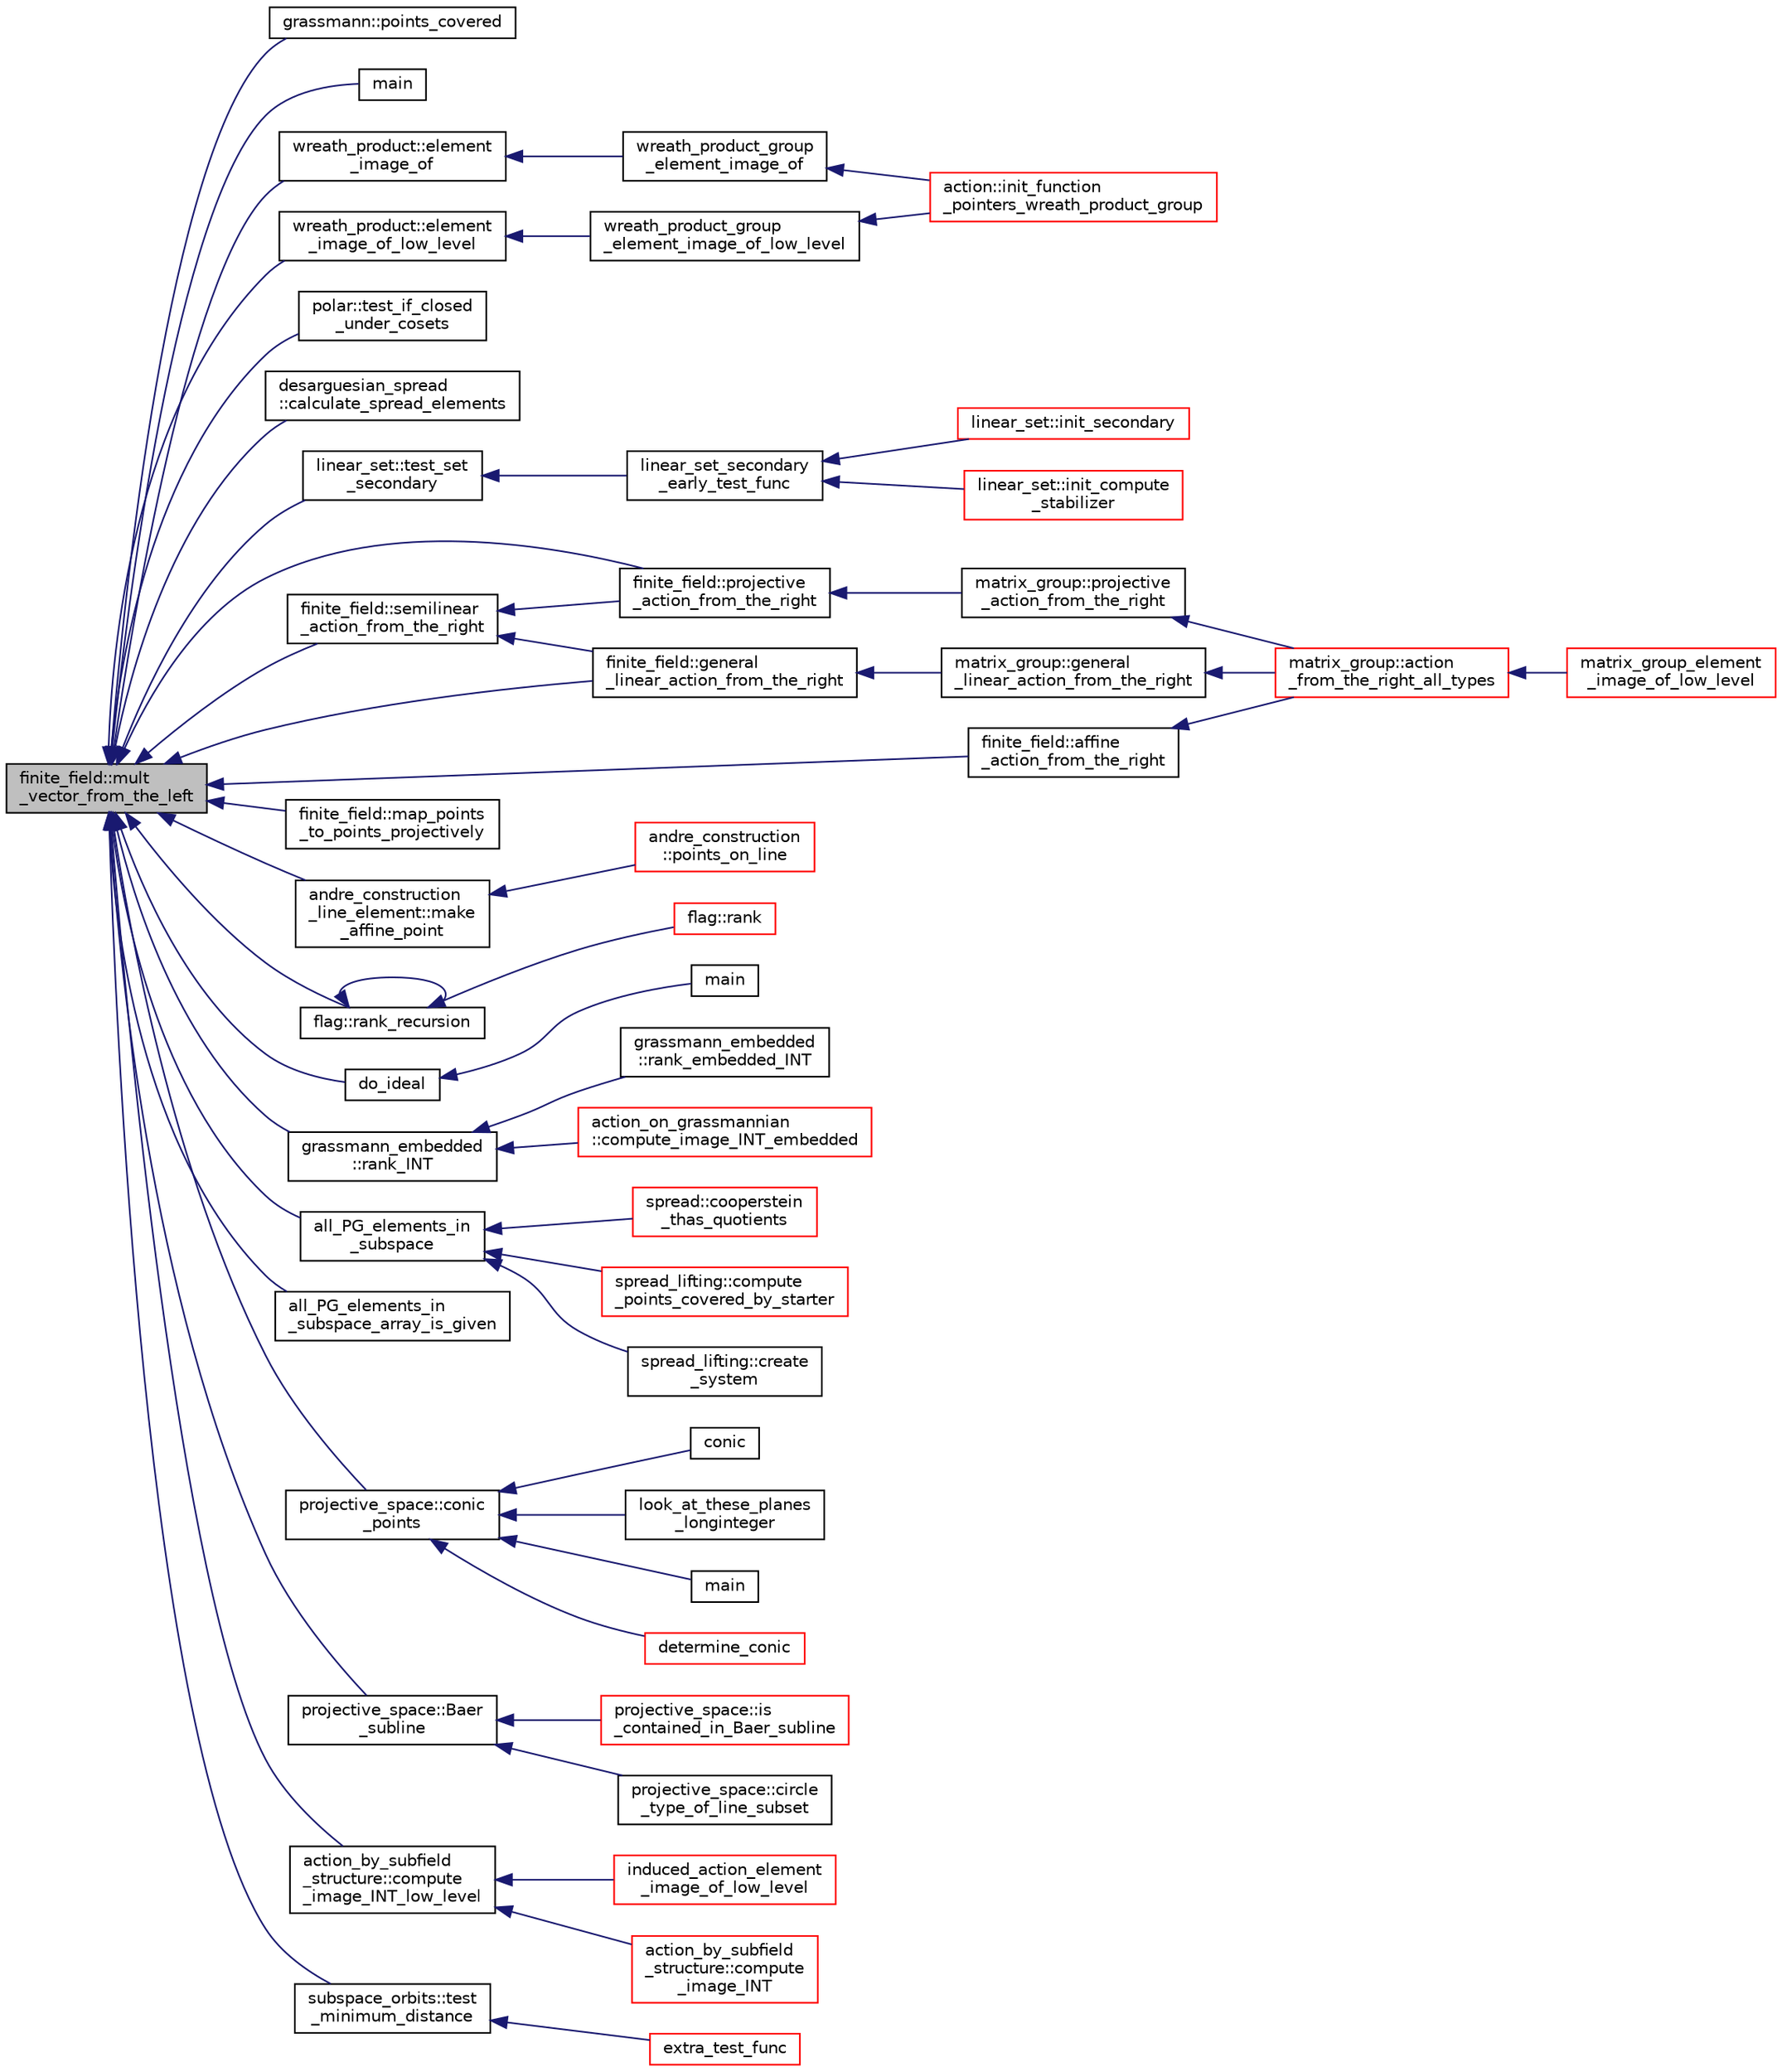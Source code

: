 digraph "finite_field::mult_vector_from_the_left"
{
  edge [fontname="Helvetica",fontsize="10",labelfontname="Helvetica",labelfontsize="10"];
  node [fontname="Helvetica",fontsize="10",shape=record];
  rankdir="LR";
  Node12140 [label="finite_field::mult\l_vector_from_the_left",height=0.2,width=0.4,color="black", fillcolor="grey75", style="filled", fontcolor="black"];
  Node12140 -> Node12141 [dir="back",color="midnightblue",fontsize="10",style="solid",fontname="Helvetica"];
  Node12141 [label="grassmann::points_covered",height=0.2,width=0.4,color="black", fillcolor="white", style="filled",URL="$df/d02/classgrassmann.html#a8c7859b717d4a34241d98a213e774ab1"];
  Node12140 -> Node12142 [dir="back",color="midnightblue",fontsize="10",style="solid",fontname="Helvetica"];
  Node12142 [label="main",height=0.2,width=0.4,color="black", fillcolor="white", style="filled",URL="$dc/d9d/schlaefli_8_c.html#a3c04138a5bfe5d72780bb7e82a18e627"];
  Node12140 -> Node12143 [dir="back",color="midnightblue",fontsize="10",style="solid",fontname="Helvetica"];
  Node12143 [label="wreath_product::element\l_image_of",height=0.2,width=0.4,color="black", fillcolor="white", style="filled",URL="$d8/dfa/classwreath__product.html#a37c391ae9bd70d3422ef44a919c1119d"];
  Node12143 -> Node12144 [dir="back",color="midnightblue",fontsize="10",style="solid",fontname="Helvetica"];
  Node12144 [label="wreath_product_group\l_element_image_of",height=0.2,width=0.4,color="black", fillcolor="white", style="filled",URL="$da/d12/interface__wreath__product_8_c.html#ab8e7cda0e3e86654f369d3a8667d639f"];
  Node12144 -> Node12145 [dir="back",color="midnightblue",fontsize="10",style="solid",fontname="Helvetica"];
  Node12145 [label="action::init_function\l_pointers_wreath_product_group",height=0.2,width=0.4,color="red", fillcolor="white", style="filled",URL="$d2/d86/classaction.html#a149d3bdc89556d74a4a20597f0cccdc0"];
  Node12140 -> Node12149 [dir="back",color="midnightblue",fontsize="10",style="solid",fontname="Helvetica"];
  Node12149 [label="wreath_product::element\l_image_of_low_level",height=0.2,width=0.4,color="black", fillcolor="white", style="filled",URL="$d8/dfa/classwreath__product.html#a7fcb6fc9a7e3618daa9b2fdfa6170527"];
  Node12149 -> Node12150 [dir="back",color="midnightblue",fontsize="10",style="solid",fontname="Helvetica"];
  Node12150 [label="wreath_product_group\l_element_image_of_low_level",height=0.2,width=0.4,color="black", fillcolor="white", style="filled",URL="$da/d12/interface__wreath__product_8_c.html#a59bd3cf43190184647a028aa1413a8a3"];
  Node12150 -> Node12145 [dir="back",color="midnightblue",fontsize="10",style="solid",fontname="Helvetica"];
  Node12140 -> Node12151 [dir="back",color="midnightblue",fontsize="10",style="solid",fontname="Helvetica"];
  Node12151 [label="polar::test_if_closed\l_under_cosets",height=0.2,width=0.4,color="black", fillcolor="white", style="filled",URL="$da/d1c/classpolar.html#ac138ccb36cf30d262a8d8eb55e74486f"];
  Node12140 -> Node12152 [dir="back",color="midnightblue",fontsize="10",style="solid",fontname="Helvetica"];
  Node12152 [label="desarguesian_spread\l::calculate_spread_elements",height=0.2,width=0.4,color="black", fillcolor="white", style="filled",URL="$d4/d86/classdesarguesian__spread.html#a39cf4777b15fa59ee42673b91c144732"];
  Node12140 -> Node12153 [dir="back",color="midnightblue",fontsize="10",style="solid",fontname="Helvetica"];
  Node12153 [label="linear_set::test_set\l_secondary",height=0.2,width=0.4,color="black", fillcolor="white", style="filled",URL="$dd/d86/classlinear__set.html#ad0b62cd593ae6cf8061a5f77c7d2ac07"];
  Node12153 -> Node12154 [dir="back",color="midnightblue",fontsize="10",style="solid",fontname="Helvetica"];
  Node12154 [label="linear_set_secondary\l_early_test_func",height=0.2,width=0.4,color="black", fillcolor="white", style="filled",URL="$d7/dea/linear__set_8h.html#a18952a27859ea38d664fcaa5eda899d3"];
  Node12154 -> Node12155 [dir="back",color="midnightblue",fontsize="10",style="solid",fontname="Helvetica"];
  Node12155 [label="linear_set::init_secondary",height=0.2,width=0.4,color="red", fillcolor="white", style="filled",URL="$dd/d86/classlinear__set.html#a7bf8cd7805559b5762921687a7c1ed97"];
  Node12154 -> Node12157 [dir="back",color="midnightblue",fontsize="10",style="solid",fontname="Helvetica"];
  Node12157 [label="linear_set::init_compute\l_stabilizer",height=0.2,width=0.4,color="red", fillcolor="white", style="filled",URL="$dd/d86/classlinear__set.html#a0cc3eaec1896fdc977b62e94623b055b"];
  Node12140 -> Node12159 [dir="back",color="midnightblue",fontsize="10",style="solid",fontname="Helvetica"];
  Node12159 [label="finite_field::projective\l_action_from_the_right",height=0.2,width=0.4,color="black", fillcolor="white", style="filled",URL="$df/d5a/classfinite__field.html#a03e363ea6ce17fc19e288d49c36c375f"];
  Node12159 -> Node12160 [dir="back",color="midnightblue",fontsize="10",style="solid",fontname="Helvetica"];
  Node12160 [label="matrix_group::projective\l_action_from_the_right",height=0.2,width=0.4,color="black", fillcolor="white", style="filled",URL="$d3/ded/classmatrix__group.html#a9cd8bfb088a31889bb49f8ec8327db15"];
  Node12160 -> Node12161 [dir="back",color="midnightblue",fontsize="10",style="solid",fontname="Helvetica"];
  Node12161 [label="matrix_group::action\l_from_the_right_all_types",height=0.2,width=0.4,color="red", fillcolor="white", style="filled",URL="$d3/ded/classmatrix__group.html#a1ac0d651cc17062e338e00242ac0e2f6"];
  Node12161 -> Node12162 [dir="back",color="midnightblue",fontsize="10",style="solid",fontname="Helvetica"];
  Node12162 [label="matrix_group_element\l_image_of_low_level",height=0.2,width=0.4,color="red", fillcolor="white", style="filled",URL="$da/d0a/interface__matrix__group_8_c.html#a61f0765b18d490bcb66ed77c0d7af1df"];
  Node12140 -> Node12210 [dir="back",color="midnightblue",fontsize="10",style="solid",fontname="Helvetica"];
  Node12210 [label="finite_field::general\l_linear_action_from_the_right",height=0.2,width=0.4,color="black", fillcolor="white", style="filled",URL="$df/d5a/classfinite__field.html#a226d3fa7c1ed976d435c3dde69ca0ded"];
  Node12210 -> Node12211 [dir="back",color="midnightblue",fontsize="10",style="solid",fontname="Helvetica"];
  Node12211 [label="matrix_group::general\l_linear_action_from_the_right",height=0.2,width=0.4,color="black", fillcolor="white", style="filled",URL="$d3/ded/classmatrix__group.html#a889580a8a77a61365a371b76d108dc03"];
  Node12211 -> Node12161 [dir="back",color="midnightblue",fontsize="10",style="solid",fontname="Helvetica"];
  Node12140 -> Node12212 [dir="back",color="midnightblue",fontsize="10",style="solid",fontname="Helvetica"];
  Node12212 [label="finite_field::semilinear\l_action_from_the_right",height=0.2,width=0.4,color="black", fillcolor="white", style="filled",URL="$df/d5a/classfinite__field.html#a3e524b9391520005b083dfc4c9306302"];
  Node12212 -> Node12159 [dir="back",color="midnightblue",fontsize="10",style="solid",fontname="Helvetica"];
  Node12212 -> Node12210 [dir="back",color="midnightblue",fontsize="10",style="solid",fontname="Helvetica"];
  Node12140 -> Node12213 [dir="back",color="midnightblue",fontsize="10",style="solid",fontname="Helvetica"];
  Node12213 [label="finite_field::affine\l_action_from_the_right",height=0.2,width=0.4,color="black", fillcolor="white", style="filled",URL="$df/d5a/classfinite__field.html#ae3de2a55577f65d79eaba0b322e3b452"];
  Node12213 -> Node12161 [dir="back",color="midnightblue",fontsize="10",style="solid",fontname="Helvetica"];
  Node12140 -> Node12214 [dir="back",color="midnightblue",fontsize="10",style="solid",fontname="Helvetica"];
  Node12214 [label="finite_field::map_points\l_to_points_projectively",height=0.2,width=0.4,color="black", fillcolor="white", style="filled",URL="$df/d5a/classfinite__field.html#a6ebf38250033b090baa12391d9a9cd98"];
  Node12140 -> Node12215 [dir="back",color="midnightblue",fontsize="10",style="solid",fontname="Helvetica"];
  Node12215 [label="andre_construction\l_line_element::make\l_affine_point",height=0.2,width=0.4,color="black", fillcolor="white", style="filled",URL="$d6/de0/classandre__construction__line__element.html#a55781e1e657966b9cda34742c5143345"];
  Node12215 -> Node12216 [dir="back",color="midnightblue",fontsize="10",style="solid",fontname="Helvetica"];
  Node12216 [label="andre_construction\l::points_on_line",height=0.2,width=0.4,color="red", fillcolor="white", style="filled",URL="$d2/d32/classandre__construction.html#a3a19d0f857a4d012abdf421adbf57a73"];
  Node12140 -> Node12217 [dir="back",color="midnightblue",fontsize="10",style="solid",fontname="Helvetica"];
  Node12217 [label="flag::rank_recursion",height=0.2,width=0.4,color="black", fillcolor="white", style="filled",URL="$d8/d06/classflag.html#af799f2e8ddaaa51080651f9fc8d46fb3"];
  Node12217 -> Node12218 [dir="back",color="midnightblue",fontsize="10",style="solid",fontname="Helvetica"];
  Node12218 [label="flag::rank",height=0.2,width=0.4,color="red", fillcolor="white", style="filled",URL="$d8/d06/classflag.html#ae4c705cfd1fbab331edfad846879fdb9"];
  Node12217 -> Node12217 [dir="back",color="midnightblue",fontsize="10",style="solid",fontname="Helvetica"];
  Node12140 -> Node12409 [dir="back",color="midnightblue",fontsize="10",style="solid",fontname="Helvetica"];
  Node12409 [label="do_ideal",height=0.2,width=0.4,color="black", fillcolor="white", style="filled",URL="$d4/d67/geometry_8h.html#a719f98ff45a1f8cbe0ff10a1954f0893"];
  Node12409 -> Node12176 [dir="back",color="midnightblue",fontsize="10",style="solid",fontname="Helvetica"];
  Node12176 [label="main",height=0.2,width=0.4,color="black", fillcolor="white", style="filled",URL="$d0/d2f/process_8_c.html#a3c04138a5bfe5d72780bb7e82a18e627"];
  Node12140 -> Node12410 [dir="back",color="midnightblue",fontsize="10",style="solid",fontname="Helvetica"];
  Node12410 [label="grassmann_embedded\l::rank_INT",height=0.2,width=0.4,color="black", fillcolor="white", style="filled",URL="$d4/dda/classgrassmann__embedded.html#a6f7074d4d7351b21a0142a9c5071ed5e"];
  Node12410 -> Node12411 [dir="back",color="midnightblue",fontsize="10",style="solid",fontname="Helvetica"];
  Node12411 [label="grassmann_embedded\l::rank_embedded_INT",height=0.2,width=0.4,color="black", fillcolor="white", style="filled",URL="$d4/dda/classgrassmann__embedded.html#a3fa211e920ee8b5009c0b57943742995"];
  Node12410 -> Node12412 [dir="back",color="midnightblue",fontsize="10",style="solid",fontname="Helvetica"];
  Node12412 [label="action_on_grassmannian\l::compute_image_INT_embedded",height=0.2,width=0.4,color="red", fillcolor="white", style="filled",URL="$d9/ddf/classaction__on__grassmannian.html#a908326fb7f7f50abca9d91de288af660"];
  Node12140 -> Node12415 [dir="back",color="midnightblue",fontsize="10",style="solid",fontname="Helvetica"];
  Node12415 [label="all_PG_elements_in\l_subspace",height=0.2,width=0.4,color="black", fillcolor="white", style="filled",URL="$df/de4/projective_8_c.html#afb8b46585460682f22fd782d18ca8f3f"];
  Node12415 -> Node12416 [dir="back",color="midnightblue",fontsize="10",style="solid",fontname="Helvetica"];
  Node12416 [label="spread::cooperstein\l_thas_quotients",height=0.2,width=0.4,color="red", fillcolor="white", style="filled",URL="$da/dc1/classspread.html#abba98e1f22f9a1a00823774307f29bef"];
  Node12415 -> Node12418 [dir="back",color="midnightblue",fontsize="10",style="solid",fontname="Helvetica"];
  Node12418 [label="spread_lifting::compute\l_points_covered_by_starter",height=0.2,width=0.4,color="red", fillcolor="white", style="filled",URL="$d7/de2/classspread__lifting.html#a2f0dea5c67b1c9d61a36974bd6610b9b"];
  Node12415 -> Node12420 [dir="back",color="midnightblue",fontsize="10",style="solid",fontname="Helvetica"];
  Node12420 [label="spread_lifting::create\l_system",height=0.2,width=0.4,color="black", fillcolor="white", style="filled",URL="$d7/de2/classspread__lifting.html#a389c7761cc6a956414db3a1d60c028f7"];
  Node12140 -> Node12421 [dir="back",color="midnightblue",fontsize="10",style="solid",fontname="Helvetica"];
  Node12421 [label="all_PG_elements_in\l_subspace_array_is_given",height=0.2,width=0.4,color="black", fillcolor="white", style="filled",URL="$df/de4/projective_8_c.html#a1fd23395394948afda45c01727e4ed8c"];
  Node12140 -> Node12422 [dir="back",color="midnightblue",fontsize="10",style="solid",fontname="Helvetica"];
  Node12422 [label="projective_space::conic\l_points",height=0.2,width=0.4,color="black", fillcolor="white", style="filled",URL="$d2/d17/classprojective__space.html#ac89e189c57d38120fd83fec078fd59e8"];
  Node12422 -> Node12237 [dir="back",color="midnightblue",fontsize="10",style="solid",fontname="Helvetica"];
  Node12237 [label="conic",height=0.2,width=0.4,color="black", fillcolor="white", style="filled",URL="$d4/de8/conic_8_c.html#a96def9474b981a9d5831a9b48d85d652"];
  Node12422 -> Node12423 [dir="back",color="midnightblue",fontsize="10",style="solid",fontname="Helvetica"];
  Node12423 [label="look_at_these_planes\l_longinteger",height=0.2,width=0.4,color="black", fillcolor="white", style="filled",URL="$da/d90/analyze_8_c.html#ae230005122bb89f7409f5937134b73bf"];
  Node12422 -> Node12424 [dir="back",color="midnightblue",fontsize="10",style="solid",fontname="Helvetica"];
  Node12424 [label="main",height=0.2,width=0.4,color="black", fillcolor="white", style="filled",URL="$de/d27/determine__conic_8_c.html#a3c04138a5bfe5d72780bb7e82a18e627"];
  Node12422 -> Node12425 [dir="back",color="midnightblue",fontsize="10",style="solid",fontname="Helvetica"];
  Node12425 [label="determine_conic",height=0.2,width=0.4,color="red", fillcolor="white", style="filled",URL="$d5/d87/globals_8h.html#a1f36b2be45a6576165929165abb56f1e"];
  Node12140 -> Node12427 [dir="back",color="midnightblue",fontsize="10",style="solid",fontname="Helvetica"];
  Node12427 [label="projective_space::Baer\l_subline",height=0.2,width=0.4,color="black", fillcolor="white", style="filled",URL="$d2/d17/classprojective__space.html#a7a49e87d5fede7d6264dccca3aa3b8fa"];
  Node12427 -> Node12428 [dir="back",color="midnightblue",fontsize="10",style="solid",fontname="Helvetica"];
  Node12428 [label="projective_space::is\l_contained_in_Baer_subline",height=0.2,width=0.4,color="red", fillcolor="white", style="filled",URL="$d2/d17/classprojective__space.html#a6730e59a3a7c1f50d671671c628144be"];
  Node12427 -> Node12433 [dir="back",color="midnightblue",fontsize="10",style="solid",fontname="Helvetica"];
  Node12433 [label="projective_space::circle\l_type_of_line_subset",height=0.2,width=0.4,color="black", fillcolor="white", style="filled",URL="$d2/d17/classprojective__space.html#ab736c4232b0839af699950c8933be60e"];
  Node12140 -> Node12434 [dir="back",color="midnightblue",fontsize="10",style="solid",fontname="Helvetica"];
  Node12434 [label="action_by_subfield\l_structure::compute\l_image_INT_low_level",height=0.2,width=0.4,color="black", fillcolor="white", style="filled",URL="$dd/d67/classaction__by__subfield__structure.html#a34809d4759ad884c47080ec3beed5929"];
  Node12434 -> Node12414 [dir="back",color="midnightblue",fontsize="10",style="solid",fontname="Helvetica"];
  Node12414 [label="induced_action_element\l_image_of_low_level",height=0.2,width=0.4,color="red", fillcolor="white", style="filled",URL="$d3/d27/interface_8_c.html#aa4bc5f68829829d9a41223c260c658c5"];
  Node12434 -> Node12435 [dir="back",color="midnightblue",fontsize="10",style="solid",fontname="Helvetica"];
  Node12435 [label="action_by_subfield\l_structure::compute\l_image_INT",height=0.2,width=0.4,color="red", fillcolor="white", style="filled",URL="$dd/d67/classaction__by__subfield__structure.html#a63b664e5bd11f8ab01329da6916ee1e9"];
  Node12140 -> Node12436 [dir="back",color="midnightblue",fontsize="10",style="solid",fontname="Helvetica"];
  Node12436 [label="subspace_orbits::test\l_minimum_distance",height=0.2,width=0.4,color="black", fillcolor="white", style="filled",URL="$d2/d9f/classsubspace__orbits.html#a1f2db8939222a53a430d7239d02bd07c"];
  Node12436 -> Node12437 [dir="back",color="midnightblue",fontsize="10",style="solid",fontname="Helvetica"];
  Node12437 [label="extra_test_func",height=0.2,width=0.4,color="red", fillcolor="white", style="filled",URL="$da/dd5/subspace__orbits__main_8_c.html#ad2f7f94724afe202bba758e5e93330e4"];
}
